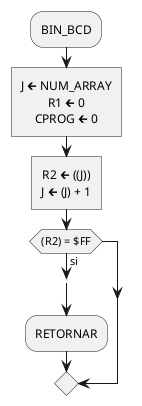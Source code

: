@startuml BIN_BCD
skinparam DefaultTextAlignment center

:BIN_BCD;

:J 🡰 NUM_ARRAY
R1 🡰 0
CPROG 🡰 0]

label test
:R2 🡰 ((J))
J 🡰 (J) + 1]

if ((R2) = $FF) then (si)
    goto continue

label continue

:RETORNAR;
@enduml